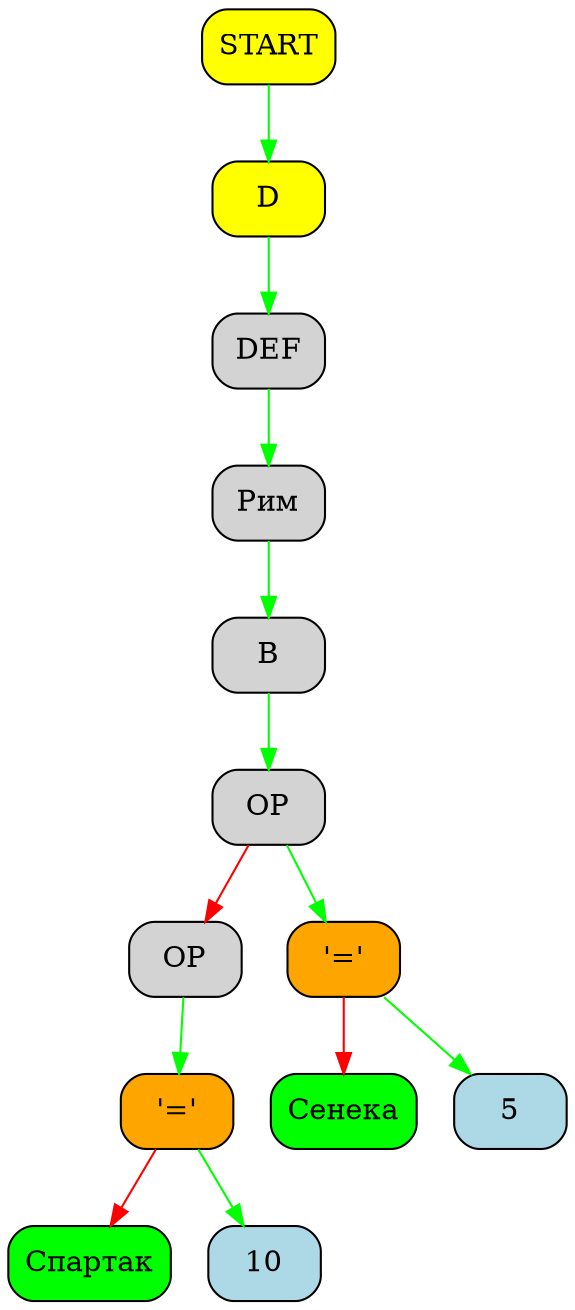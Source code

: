 digraph First{
node [shape="Mrecord", style="filled", fillcolor="lightblue"];
"box61bac5e0" [fillcolor="yellow",label="START"];
"box61baa7b0" [fillcolor="yellow",label="D"];
"box61bac5e0" -> "box61baa7b0"[color="green"];
"box61baac00" [fillcolor="",label="DEF"];
"box61baa7b0" -> "box61baac00"[color="green"];
"box61b9fbd0" [fillcolor="",label="Рим"];
"box61baac00" -> "box61b9fbd0"[color="green"];
"box61bac190" [fillcolor="",label="B"];
"box61b9fbd0" -> "box61bac190"[color="green"];
"box61babd40" [fillcolor="",label="OP"];
"box61bac190" -> "box61babd40"[color="green"];
"box61bab8f0" [fillcolor="",label="OP"];
"box61babd40" -> "box61bab8f0"[color="red"];
"box61bab4a0" [fillcolor="orange",label="'='"];
"box61bab8f0" -> "box61bab4a0"[color="green"];
"box61ba8570" [fillcolor="green",label="Спартак"];
"box61bab4a0" -> "box61ba8570"[color="red"];
"box61ba8e10" [label="10"];
"box61bab4a0" -> "box61ba8e10"[color="green"];
"box61bab050" [fillcolor="orange",label="'='"];
"box61babd40" -> "box61bab050"[color="green"];
"box61ba7430" [fillcolor="green",label="Сенека"];
"box61bab050" -> "box61ba7430"[color="red"];
"box61ba7cd0" [label="5"];
"box61bab050" -> "box61ba7cd0"[color="green"];
}